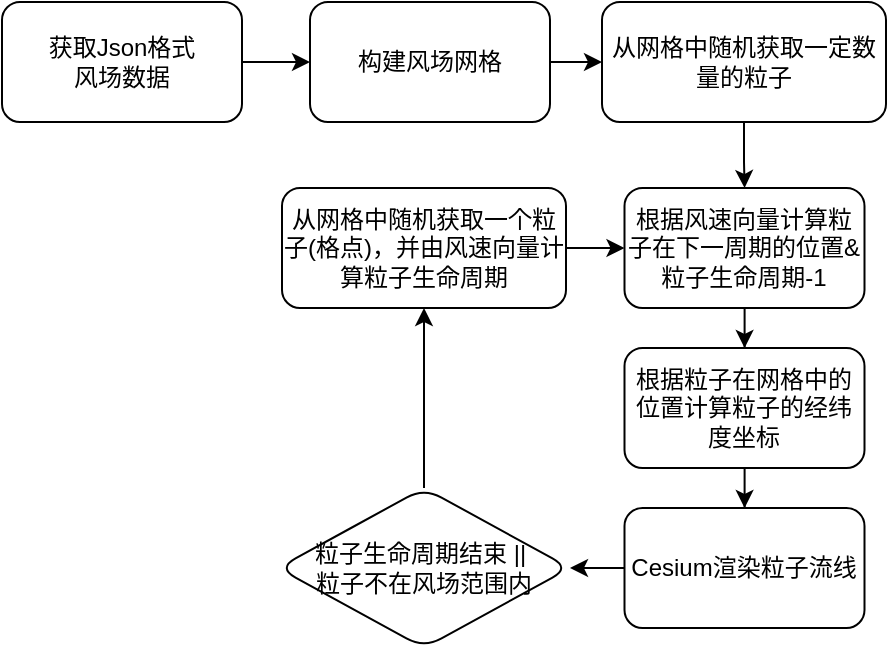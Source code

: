 <mxfile version="13.8.1" type="github">
  <diagram id="HQnREK34H-d9so5Twpd-" name="第 1 页">
    <mxGraphModel dx="830" dy="800" grid="0" gridSize="10" guides="1" tooltips="1" connect="1" arrows="1" fold="1" page="1" pageScale="1" pageWidth="827" pageHeight="1169" math="0" shadow="0">
      <root>
        <mxCell id="0" />
        <mxCell id="1" parent="0" />
        <mxCell id="t6z-Ru4cVA2ObkCtdwVK-3" value="" style="edgeStyle=orthogonalEdgeStyle;rounded=0;orthogonalLoop=1;jettySize=auto;html=1;" parent="1" source="t6z-Ru4cVA2ObkCtdwVK-1" target="t6z-Ru4cVA2ObkCtdwVK-2" edge="1">
          <mxGeometry relative="1" as="geometry" />
        </mxCell>
        <mxCell id="t6z-Ru4cVA2ObkCtdwVK-1" value="获取Json格式&lt;br&gt;风场数据" style="rounded=1;whiteSpace=wrap;html=1;" parent="1" vertex="1">
          <mxGeometry x="77" y="135" width="120" height="60" as="geometry" />
        </mxCell>
        <mxCell id="t6z-Ru4cVA2ObkCtdwVK-5" value="" style="edgeStyle=orthogonalEdgeStyle;rounded=0;orthogonalLoop=1;jettySize=auto;html=1;" parent="1" source="t6z-Ru4cVA2ObkCtdwVK-2" target="t6z-Ru4cVA2ObkCtdwVK-4" edge="1">
          <mxGeometry relative="1" as="geometry" />
        </mxCell>
        <mxCell id="t6z-Ru4cVA2ObkCtdwVK-2" value="构建风场网格" style="whiteSpace=wrap;html=1;rounded=1;" parent="1" vertex="1">
          <mxGeometry x="231" y="135" width="120" height="60" as="geometry" />
        </mxCell>
        <mxCell id="t6z-Ru4cVA2ObkCtdwVK-4" value="从网格中随机获取一定数量的粒子" style="whiteSpace=wrap;html=1;rounded=1;" parent="1" vertex="1">
          <mxGeometry x="377" y="135" width="142" height="60" as="geometry" />
        </mxCell>
        <mxCell id="t6z-Ru4cVA2ObkCtdwVK-12" value="" style="edgeStyle=orthogonalEdgeStyle;rounded=0;orthogonalLoop=1;jettySize=auto;html=1;exitX=0.5;exitY=1;exitDx=0;exitDy=0;" parent="1" source="t6z-Ru4cVA2ObkCtdwVK-4" target="t6z-Ru4cVA2ObkCtdwVK-11" edge="1">
          <mxGeometry relative="1" as="geometry">
            <mxPoint x="450.25" y="206" as="sourcePoint" />
          </mxGeometry>
        </mxCell>
        <mxCell id="t6z-Ru4cVA2ObkCtdwVK-14" value="" style="edgeStyle=orthogonalEdgeStyle;rounded=0;orthogonalLoop=1;jettySize=auto;html=1;" parent="1" source="t6z-Ru4cVA2ObkCtdwVK-11" target="t6z-Ru4cVA2ObkCtdwVK-13" edge="1">
          <mxGeometry relative="1" as="geometry" />
        </mxCell>
        <mxCell id="t6z-Ru4cVA2ObkCtdwVK-11" value="根据风速向量计算粒子在下一周期的位置&amp;amp;粒子生命周期-1" style="whiteSpace=wrap;html=1;rounded=1;" parent="1" vertex="1">
          <mxGeometry x="388.25" y="228" width="120" height="60" as="geometry" />
        </mxCell>
        <mxCell id="t6z-Ru4cVA2ObkCtdwVK-16" value="" style="edgeStyle=orthogonalEdgeStyle;rounded=0;orthogonalLoop=1;jettySize=auto;html=1;" parent="1" source="t6z-Ru4cVA2ObkCtdwVK-13" target="t6z-Ru4cVA2ObkCtdwVK-15" edge="1">
          <mxGeometry relative="1" as="geometry" />
        </mxCell>
        <mxCell id="t6z-Ru4cVA2ObkCtdwVK-13" value="&lt;div&gt;根据粒子在网格中的位置计算粒子的经纬度坐标&lt;/div&gt;" style="whiteSpace=wrap;html=1;rounded=1;" parent="1" vertex="1">
          <mxGeometry x="388.25" y="308" width="120" height="60" as="geometry" />
        </mxCell>
        <mxCell id="KcwWlTT6oifLmHY9Nbb2-8" style="edgeStyle=orthogonalEdgeStyle;rounded=0;orthogonalLoop=1;jettySize=auto;html=1;entryX=1;entryY=0.5;entryDx=0;entryDy=0;" edge="1" parent="1" source="t6z-Ru4cVA2ObkCtdwVK-15" target="0AltbWP8e84UrqGMIu3--1">
          <mxGeometry relative="1" as="geometry" />
        </mxCell>
        <mxCell id="t6z-Ru4cVA2ObkCtdwVK-15" value="Cesium渲染粒子流线" style="whiteSpace=wrap;html=1;rounded=1;" parent="1" vertex="1">
          <mxGeometry x="388.25" y="388" width="120" height="60" as="geometry" />
        </mxCell>
        <mxCell id="KcwWlTT6oifLmHY9Nbb2-6" style="edgeStyle=orthogonalEdgeStyle;rounded=0;orthogonalLoop=1;jettySize=auto;html=1;entryX=0.5;entryY=1;entryDx=0;entryDy=0;" edge="1" parent="1" source="0AltbWP8e84UrqGMIu3--1" target="0AltbWP8e84UrqGMIu3--3">
          <mxGeometry relative="1" as="geometry" />
        </mxCell>
        <mxCell id="0AltbWP8e84UrqGMIu3--1" value="粒子生命周期结束 ||&amp;nbsp;&lt;br&gt;&lt;div&gt;粒子不在风场范围内&lt;/div&gt;" style="rhombus;whiteSpace=wrap;html=1;rounded=1;" parent="1" vertex="1">
          <mxGeometry x="215" y="378" width="146" height="80" as="geometry" />
        </mxCell>
        <mxCell id="KcwWlTT6oifLmHY9Nbb2-7" style="edgeStyle=orthogonalEdgeStyle;rounded=0;orthogonalLoop=1;jettySize=auto;html=1;" edge="1" parent="1" source="0AltbWP8e84UrqGMIu3--3" target="t6z-Ru4cVA2ObkCtdwVK-11">
          <mxGeometry relative="1" as="geometry" />
        </mxCell>
        <mxCell id="0AltbWP8e84UrqGMIu3--3" value="从网格中随机获取一个粒子(格点)，并由风速向量计算粒子生命周期" style="whiteSpace=wrap;html=1;rounded=1;" parent="1" vertex="1">
          <mxGeometry x="217" y="228" width="142" height="60" as="geometry" />
        </mxCell>
      </root>
    </mxGraphModel>
  </diagram>
</mxfile>
